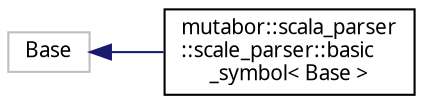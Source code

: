 digraph "Grafische Darstellung der Klassenhierarchie"
{
  edge [fontname="Sans",fontsize="10",labelfontname="Sans",labelfontsize="10"];
  node [fontname="Sans",fontsize="10",shape=record];
  rankdir="LR";
  Node431 [label="Base",height=0.2,width=0.4,color="grey75", fillcolor="white", style="filled"];
  Node431 -> Node0 [dir="back",color="midnightblue",fontsize="10",style="solid",fontname="Sans"];
  Node0 [label="mutabor::scala_parser\l::scale_parser::basic\l_symbol\< Base \>",height=0.2,width=0.4,color="black", fillcolor="white", style="filled",URL="$d6/d67/structmutabor_1_1scala__parser_1_1scale__parser_1_1basic__symbol.html",tooltip="A complete symbol. "];
}
